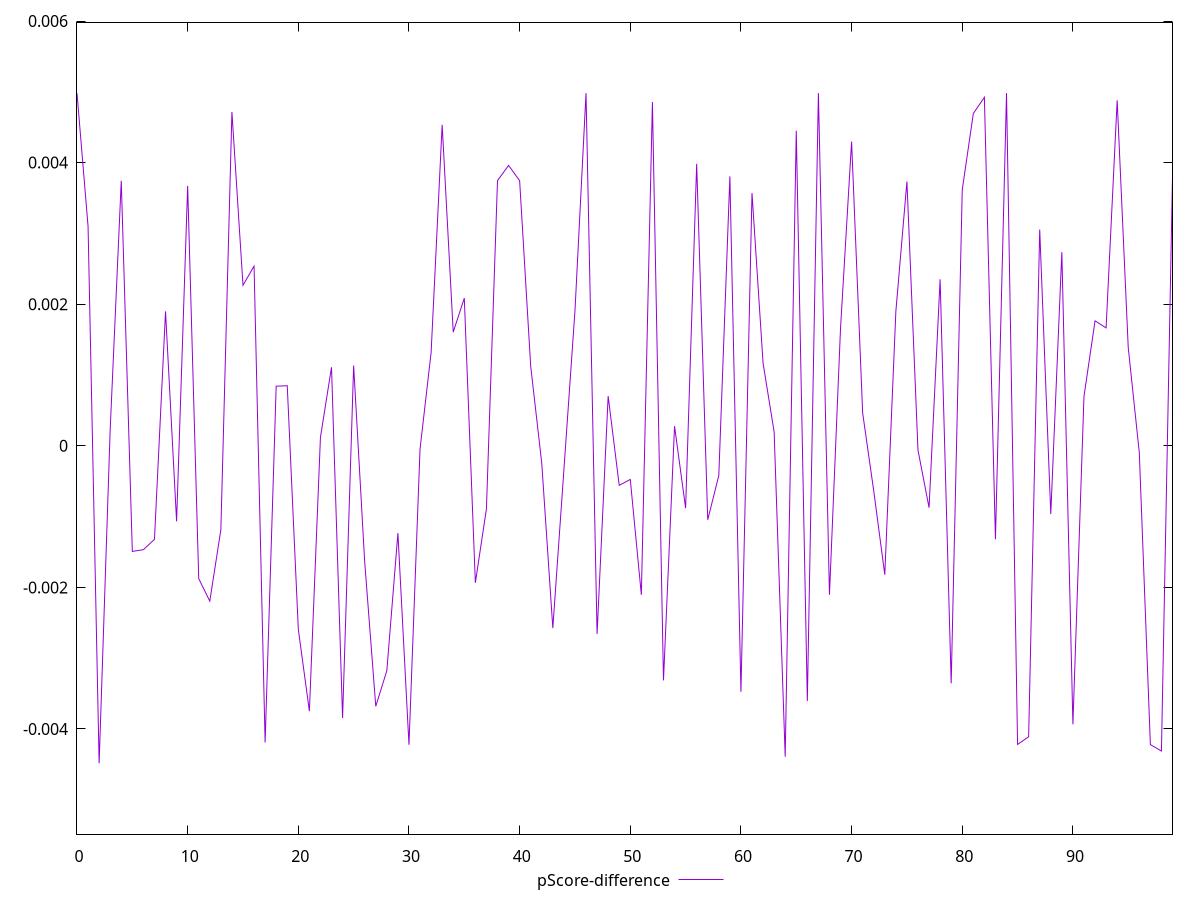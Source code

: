reset

$pScoreDifference <<EOF
0 0.004980020375017602
1 0.0030995700175754093
2 -0.00448512412864871
3 0.00023578293168624587
4 0.003744081375706143
5 -0.0014919402240432672
6 -0.00146701995017548
7 -0.0013214591847332952
8 0.001897655764758116
9 -0.0010673443121153037
10 0.003671294778167064
11 -0.0018756707404264938
12 -0.0021941855086771156
13 -0.001186123554150209
14 0.004715967852556818
15 0.0022671293756108823
16 0.002537961724750626
17 -0.004189899064788727
18 0.0008422980502671429
19 0.0008484885847713508
20 -0.0025915118282397454
21 -0.0037481463568183604
22 0.00011957329950912365
23 0.001109853320966303
24 -0.0038434268786609604
25 0.001133831474126823
26 -0.001640888184383238
27 -0.0036796720017286955
28 -0.0031766817669726666
29 -0.0012334227636881523
30 -0.004223104538718936
31 -0.000045532687865113
32 0.0013149115987550752
33 0.00453434033704031
34 0.0016061513467628963
35 0.0020858565839762533
36 -0.0019338118183147568
37 -0.0008908313239305576
38 0.003745399311197606
39 0.003960451435412876
40 0.003745399311197606
41 0.0011245521198843533
42 -0.00024644952298719103
43 -0.0025746982256980577
44 -0.0003420510120254461
45 0.0019012898931435318
46 0.00498192578335252
47 -0.002657640112388837
48 0.0007020344465174522
49 -0.0005580947895088284
50 -0.0004751386977940447
51 -0.002104740773847591
52 0.004854654051956703
53 -0.0033135121050012484
54 0.00027734227765482955
55 -0.0008805146210587034
56 0.003984014044244477
57 -0.0010453964594524523
58 -0.0004185449765108096
59 0.003805694559049805
60 -0.003474399061800193
61 0.003570065363516395
62 0.0011672281747239777
63 0.00019618773222845887
64 -0.004391475147826299
65 0.00445053453349431
66 -0.003605193899060305
67 0.004981925783357405
68 -0.0021047407738437607
69 0.0016616230519881925
70 0.004296649633854649
71 0.0004632339393144669
72 -0.0006367642993366229
73 -0.0018202659494651052
74 0.0018976557647581715
75 0.0037334049469996966
76 -0.00006154138854719271
77 -0.0008741527617317779
78 0.0023519871064627274
79 -0.0033551128467136926
80 0.0036158946852725693
81 0.0046935880026197085
82 0.004922211702954982
83 -0.0013201214867211153
84 0.004981925783359958
85 -0.004218278239265516
86 -0.004109334827407329
87 0.0030547038506908153
88 -0.0009639135288084244
89 0.002734924524226301
90 -0.003934267274020464
91 0.0006960162551048477
92 0.0017648920372247967
93 0.0016651793476157861
94 0.004879953241487323
95 0.001387451050977484
96 -0.00009722298287295761
97 -0.004219958940155644
98 -0.004311571232302136
99 0.003805694559051692
EOF

set key outside below
set xrange [0:99]
set yrange [-0.00548512412864871:0.005981925783359958]
set trange [-0.00548512412864871:0.005981925783359958]
set terminal svg size 640, 500 enhanced background rgb 'white'
set output "report_00025_2021-02-22T21:38:55.199Z/estimated-input-latency/samples/pages/pScore-difference/values.svg"

plot $pScoreDifference title "pScore-difference" with line

reset
